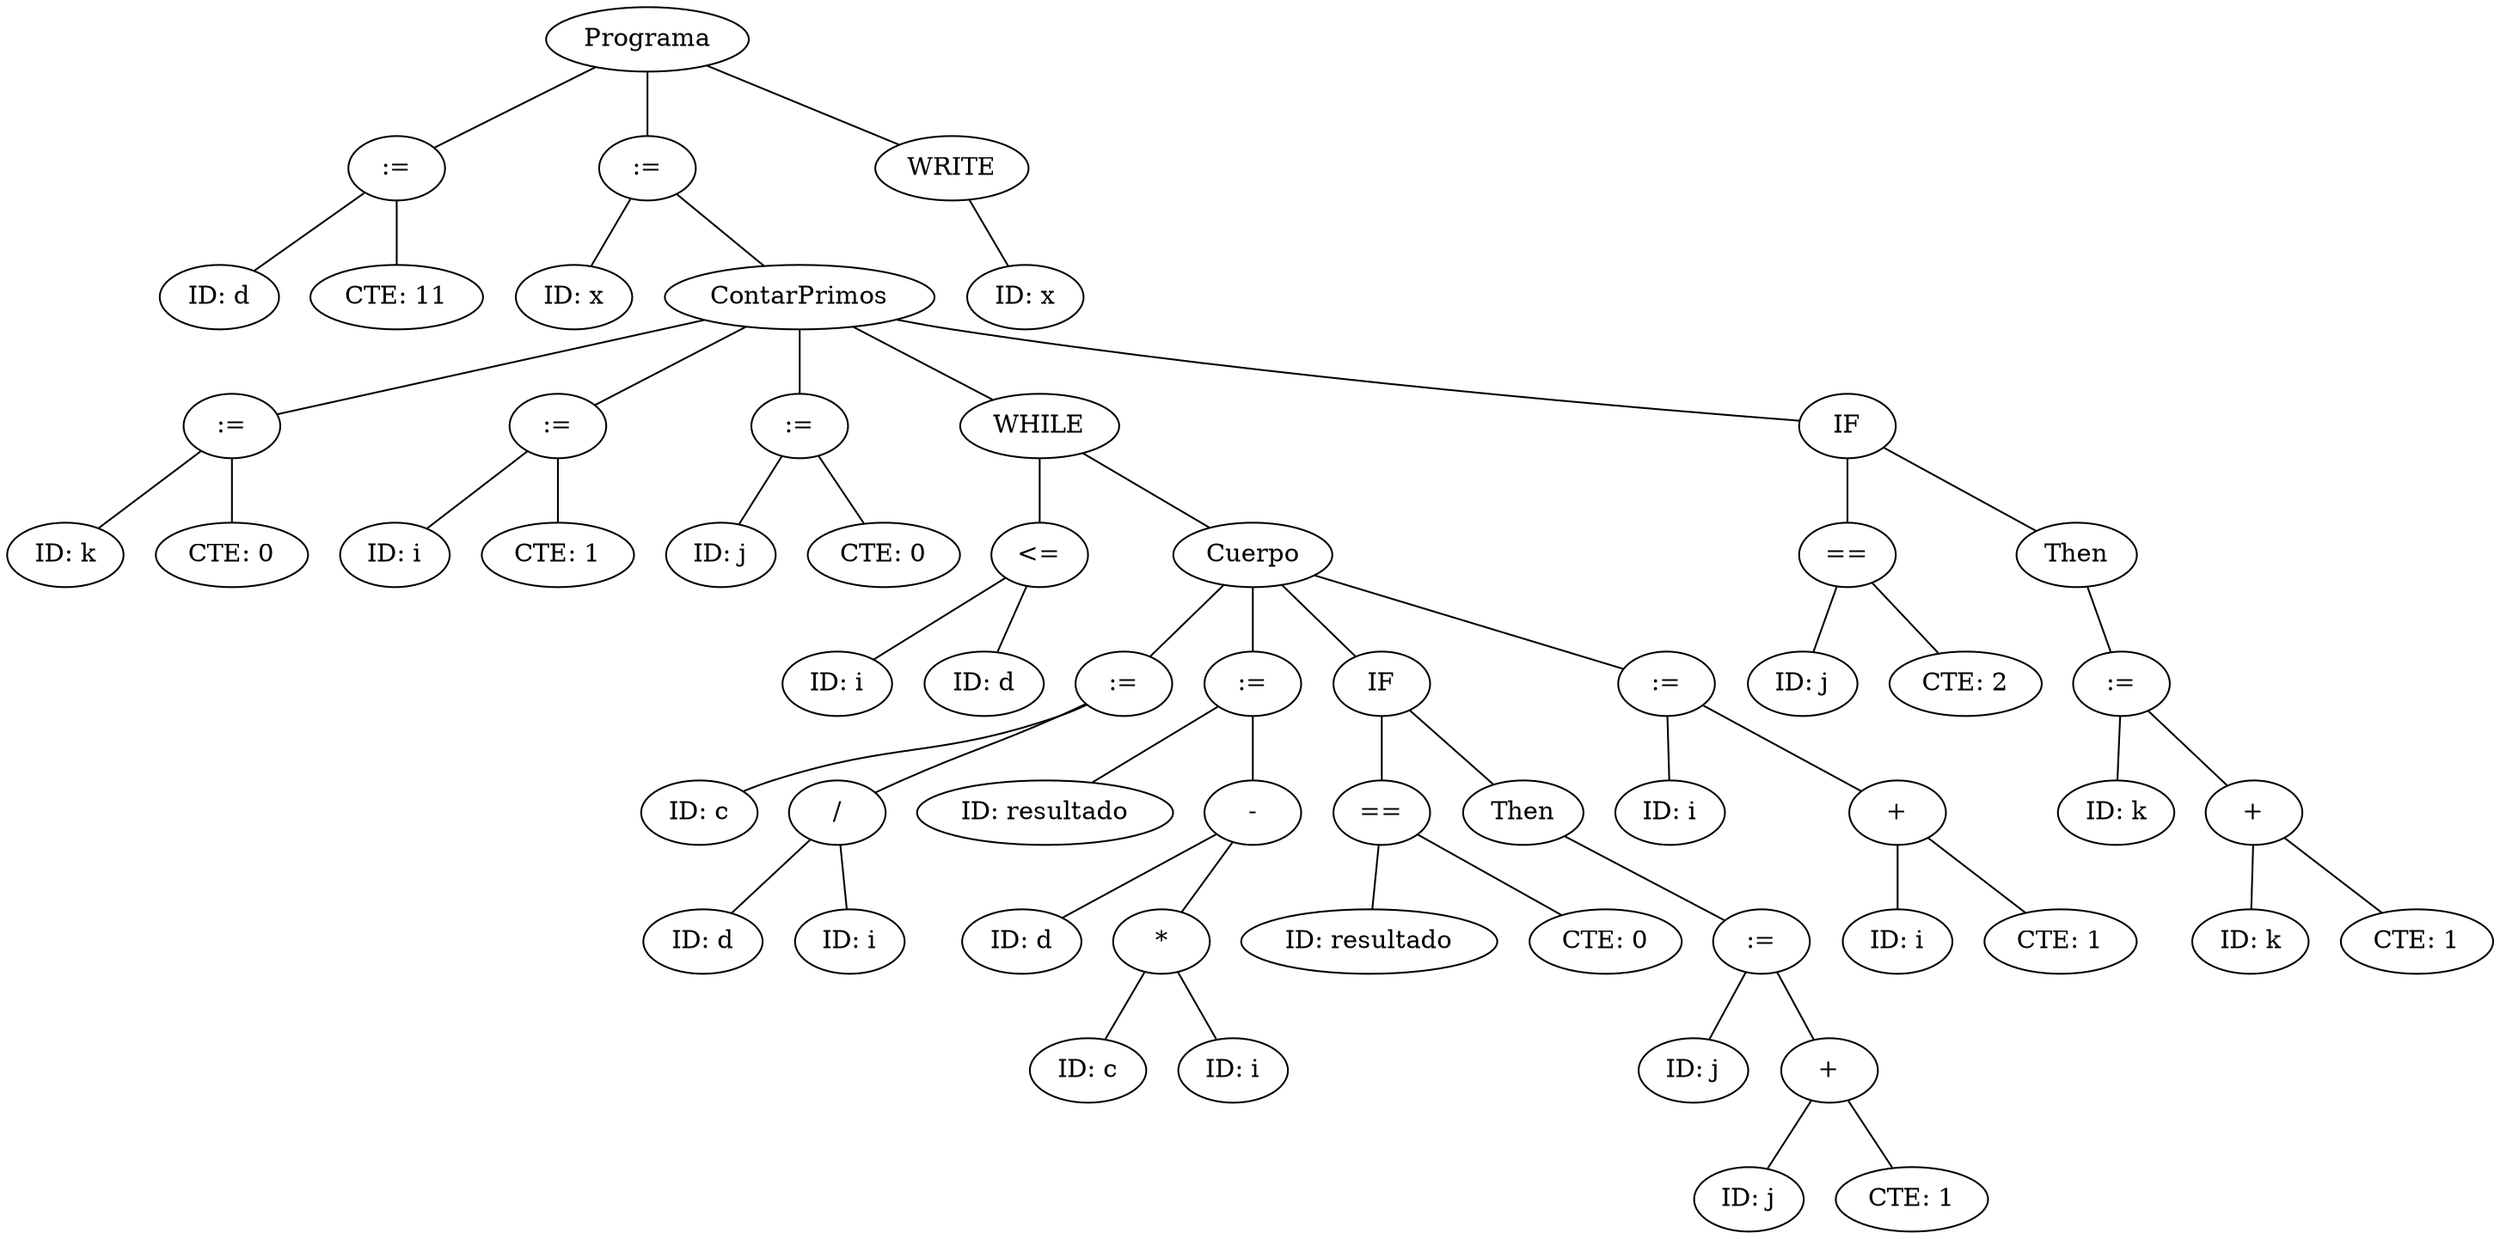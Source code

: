 graph G {nodo_programa [label="Programa"]
nodo_505506818 [label=":="]
nodo_programa -- nodo_505506818
nodo_790715354 [label="ID: d"]
nodo_505506818 -- nodo_790715354
nodo_1399362170 [label="CTE: 11"]
nodo_505506818 -- nodo_1399362170
nodo_132394665 [label=":="]
nodo_programa -- nodo_132394665
nodo_388903208 [label="ID: x"]
nodo_132394665 -- nodo_388903208
nodo_846485404 [label="ContarPrimos"]
nodo_132394665 -- nodo_846485404
nodo_630778090 [label=":="]
nodo_846485404 -- nodo_630778090
nodo_61807510 [label="ID: k"]
nodo_630778090 -- nodo_61807510
nodo_1710153146 [label="CTE: 0"]
nodo_630778090 -- nodo_1710153146
nodo_1974906412 [label=":="]
nodo_846485404 -- nodo_1974906412
nodo_395040712 [label="ID: i"]
nodo_1974906412 -- nodo_395040712
nodo_1812139268 [label="CTE: 1"]
nodo_1974906412 -- nodo_1812139268
nodo_2131959347 [label=":="]
nodo_846485404 -- nodo_2131959347
nodo_1066666035 [label="ID: j"]
nodo_2131959347 -- nodo_1066666035
nodo_1994964382 [label="CTE: 0"]
nodo_2131959347 -- nodo_1994964382
nodo_41411946 [label="WHILE"]
nodo_846485404 -- nodo_41411946
nodo_1710391697 [label="<="]
nodo_41411946 -- nodo_1710391697
nodo_2050541708 [label="ID: i"]
nodo_1710391697 -- nodo_2050541708
nodo_1234144792 [label="ID: d"]
nodo_1710391697 -- nodo_1234144792
nodo_1953398518 [label="Cuerpo"]
nodo_41411946 -- nodo_1953398518
nodo_90277859 [label=":="]
nodo_1953398518 -- nodo_90277859
nodo_966869867 [label="ID: c"]
nodo_90277859 -- nodo_966869867
nodo_216790281 [label="/"]
nodo_90277859 -- nodo_216790281
nodo_192263084 [label="ID: d"]
nodo_216790281 -- nodo_192263084
nodo_44196798 [label="ID: i"]
nodo_216790281 -- nodo_44196798
nodo_824951450 [label=":="]
nodo_1953398518 -- nodo_824951450
nodo_1656437259 [label="ID: resultado"]
nodo_824951450 -- nodo_1656437259
nodo_1148525859 [label="-"]
nodo_824951450 -- nodo_1148525859
nodo_1440426368 [label="ID: d"]
nodo_1148525859 -- nodo_1440426368
nodo_982195891 [label="*"]
nodo_1148525859 -- nodo_982195891
nodo_31129739 [label="ID: c"]
nodo_982195891 -- nodo_31129739
nodo_1831569814 [label="ID: i"]
nodo_982195891 -- nodo_1831569814
nodo_1638935194 [label="IF"]
nodo_1953398518 -- nodo_1638935194
nodo_53268121 [label="=="]
nodo_1638935194 -- nodo_53268121
nodo_1521109295 [label="ID: resultado"]
nodo_53268121 -- nodo_1521109295
nodo_1803295957 [label="CTE: 0"]
nodo_53268121 -- nodo_1803295957
nodo_200810458 [label="Then"]
nodo_1638935194 -- nodo_200810458
nodo_1858424890 [label=":="]
nodo_200810458 -- nodo_1858424890
nodo_1714331644 [label="ID: j"]
nodo_1858424890 -- nodo_1714331644
nodo_1841278296 [label="+"]
nodo_1858424890 -- nodo_1841278296
nodo_653425146 [label="ID: j"]
nodo_1841278296 -- nodo_653425146
nodo_1651681694 [label="CTE: 1"]
nodo_1841278296 -- nodo_1651681694
nodo_1882262355 [label=":="]
nodo_1953398518 -- nodo_1882262355
nodo_1626647904 [label="ID: i"]
nodo_1882262355 -- nodo_1626647904
nodo_1442587949 [label="+"]
nodo_1882262355 -- nodo_1442587949
nodo_573921365 [label="ID: i"]
nodo_1442587949 -- nodo_573921365
nodo_1512482003 [label="CTE: 1"]
nodo_1442587949 -- nodo_1512482003
nodo_536649050 [label="IF"]
nodo_846485404 -- nodo_536649050
nodo_723322565 [label="=="]
nodo_536649050 -- nodo_723322565
nodo_593626115 [label="ID: j"]
nodo_723322565 -- nodo_593626115
nodo_1275931776 [label="CTE: 2"]
nodo_723322565 -- nodo_1275931776
nodo_937455126 [label="Then"]
nodo_536649050 -- nodo_937455126
nodo_1946709249 [label=":="]
nodo_937455126 -- nodo_1946709249
nodo_1207512479 [label="ID: k"]
nodo_1946709249 -- nodo_1207512479
nodo_1647665356 [label="+"]
nodo_1946709249 -- nodo_1647665356
nodo_1452356162 [label="ID: k"]
nodo_1647665356 -- nodo_1452356162
nodo_1631989236 [label="CTE: 1"]
nodo_1647665356 -- nodo_1631989236
nodo_1868390806 [label="WRITE"]
nodo_programa -- nodo_1868390806
nodo_640110513 [label="ID: x"]
nodo_1868390806 -- nodo_640110513
}
